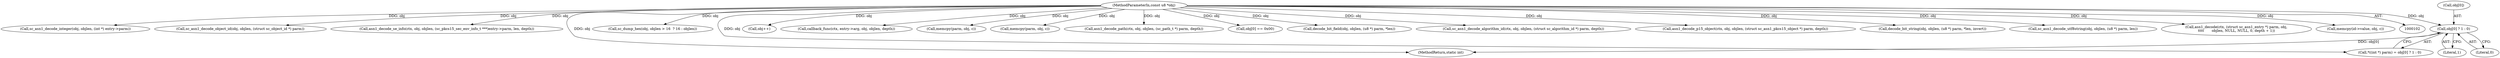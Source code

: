 digraph "0_OpenSC_a3fc7693f3a035a8a7921cffb98432944bb42740@array" {
"1000208" [label="(Call,obj[0] ? 1 : 0)"];
"1000105" [label="(MethodParameterIn,const u8 *obj)"];
"1000209" [label="(Call,obj[0])"];
"1000224" [label="(Call,sc_asn1_decode_integer(obj, objlen, (int *) entry->parm))"];
"1000526" [label="(Call,sc_asn1_decode_object_id(obj, objlen, (struct sc_object_id *) parm))"];
"1000709" [label="(Call,asn1_decode_se_info(ctx, obj, objlen, (sc_pkcs15_sec_env_info_t ***)entry->parm, len, depth))"];
"1000770" [label="(MethodReturn,static int)"];
"1000141" [label="(Call,sc_dump_hex(obj, objlen > 16  ? 16 : objlen))"];
"1000203" [label="(Call,*((int *) parm) = obj[0] ? 1 : 0)"];
"1000390" [label="(Call,obj++)"];
"1000730" [label="(Call,callback_func(ctx, entry->arg, obj, objlen, depth))"];
"1000212" [label="(Literal,1)"];
"1000105" [label="(MethodParameterIn,const u8 *obj)"];
"1000441" [label="(Call,memcpy(parm, obj, c))"];
"1000510" [label="(Call,memcpy(parm, obj, c))"];
"1000213" [label="(Literal,0)"];
"1000614" [label="(Call,asn1_decode_path(ctx, obj, objlen, (sc_path_t *) parm, depth))"];
"1000382" [label="(Call,obj[0] == 0x00)"];
"1000351" [label="(Call,decode_bit_field(obj, objlen, (u8 *) parm, *len))"];
"1000691" [label="(Call,sc_asn1_decode_algorithm_id(ctx, obj, objlen, (struct sc_algorithm_id *) parm, depth))"];
"1000208" [label="(Call,obj[0] ? 1 : 0)"];
"1000673" [label="(Call,asn1_decode_p15_object(ctx, obj, objlen, (struct sc_asn1_pkcs15_object *) parm, depth))"];
"1000322" [label="(Call,decode_bit_string(obj, objlen, (u8 *) parm, *len, invert))"];
"1000586" [label="(Call,sc_asn1_decode_utf8string(obj, objlen, (u8 *) parm, len))"];
"1000167" [label="(Call,asn1_decode(ctx, (struct sc_asn1_entry *) parm, obj,\n\t\t\t\t       objlen, NULL, NULL, 0, depth + 1))"];
"1000652" [label="(Call,memcpy(id->value, obj, c))"];
"1000208" -> "1000203"  [label="AST: "];
"1000208" -> "1000212"  [label="CFG: "];
"1000208" -> "1000213"  [label="CFG: "];
"1000209" -> "1000208"  [label="AST: "];
"1000212" -> "1000208"  [label="AST: "];
"1000213" -> "1000208"  [label="AST: "];
"1000203" -> "1000208"  [label="CFG: "];
"1000208" -> "1000770"  [label="DDG: obj[0]"];
"1000105" -> "1000208"  [label="DDG: obj"];
"1000105" -> "1000102"  [label="AST: "];
"1000105" -> "1000770"  [label="DDG: obj"];
"1000105" -> "1000141"  [label="DDG: obj"];
"1000105" -> "1000167"  [label="DDG: obj"];
"1000105" -> "1000203"  [label="DDG: obj"];
"1000105" -> "1000224"  [label="DDG: obj"];
"1000105" -> "1000322"  [label="DDG: obj"];
"1000105" -> "1000351"  [label="DDG: obj"];
"1000105" -> "1000382"  [label="DDG: obj"];
"1000105" -> "1000390"  [label="DDG: obj"];
"1000105" -> "1000441"  [label="DDG: obj"];
"1000105" -> "1000510"  [label="DDG: obj"];
"1000105" -> "1000526"  [label="DDG: obj"];
"1000105" -> "1000586"  [label="DDG: obj"];
"1000105" -> "1000614"  [label="DDG: obj"];
"1000105" -> "1000652"  [label="DDG: obj"];
"1000105" -> "1000673"  [label="DDG: obj"];
"1000105" -> "1000691"  [label="DDG: obj"];
"1000105" -> "1000709"  [label="DDG: obj"];
"1000105" -> "1000730"  [label="DDG: obj"];
}
